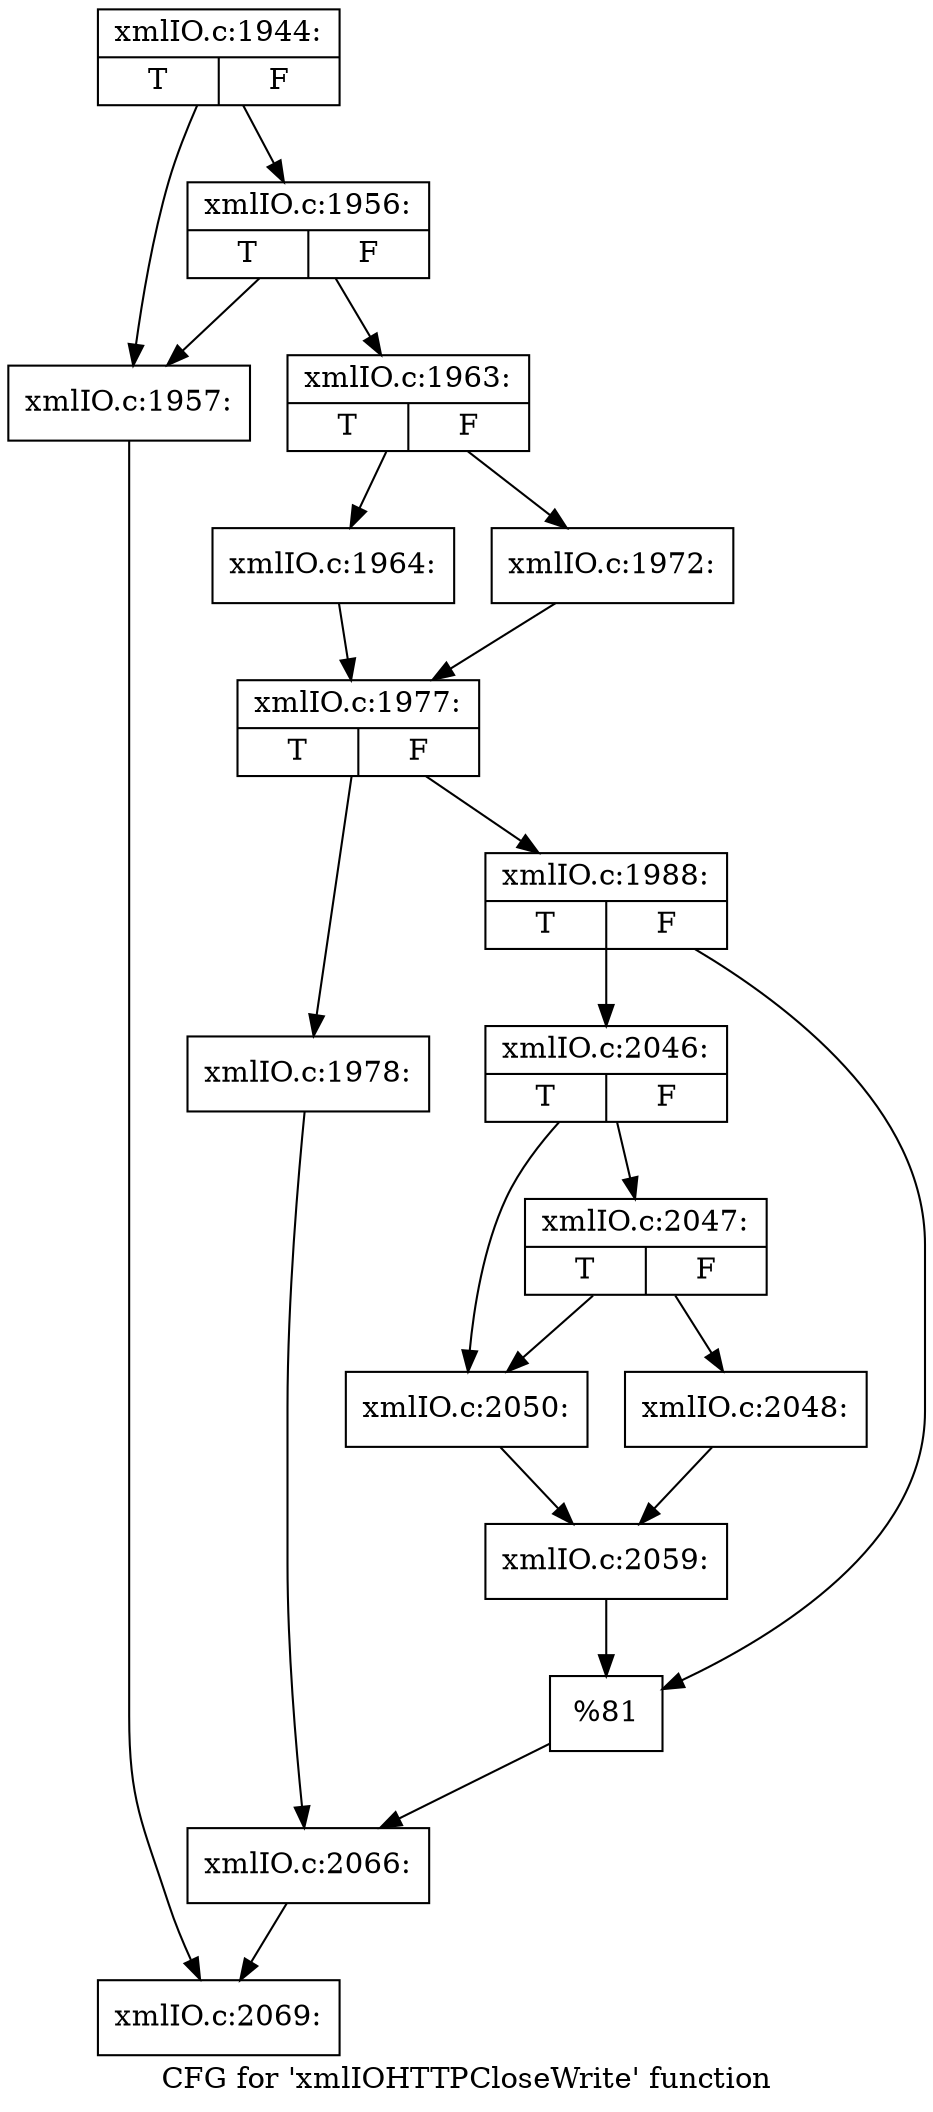 digraph "CFG for 'xmlIOHTTPCloseWrite' function" {
	label="CFG for 'xmlIOHTTPCloseWrite' function";

	Node0x55ed347b62e0 [shape=record,label="{xmlIO.c:1944:|{<s0>T|<s1>F}}"];
	Node0x55ed347b62e0 -> Node0x55ed346a02d0;
	Node0x55ed347b62e0 -> Node0x55ed346a0370;
	Node0x55ed346a0370 [shape=record,label="{xmlIO.c:1956:|{<s0>T|<s1>F}}"];
	Node0x55ed346a0370 -> Node0x55ed346a02d0;
	Node0x55ed346a0370 -> Node0x55ed346a0320;
	Node0x55ed346a02d0 [shape=record,label="{xmlIO.c:1957:}"];
	Node0x55ed346a02d0 -> Node0x55ed3469d2a0;
	Node0x55ed346a0320 [shape=record,label="{xmlIO.c:1963:|{<s0>T|<s1>F}}"];
	Node0x55ed346a0320 -> Node0x55ed346a0a90;
	Node0x55ed346a0320 -> Node0x55ed346a0b30;
	Node0x55ed346a0a90 [shape=record,label="{xmlIO.c:1964:}"];
	Node0x55ed346a0a90 -> Node0x55ed346a0ae0;
	Node0x55ed346a0b30 [shape=record,label="{xmlIO.c:1972:}"];
	Node0x55ed346a0b30 -> Node0x55ed346a0ae0;
	Node0x55ed346a0ae0 [shape=record,label="{xmlIO.c:1977:|{<s0>T|<s1>F}}"];
	Node0x55ed346a0ae0 -> Node0x55ed346a2980;
	Node0x55ed346a0ae0 -> Node0x55ed346a2a20;
	Node0x55ed346a2980 [shape=record,label="{xmlIO.c:1978:}"];
	Node0x55ed346a2980 -> Node0x55ed346a29d0;
	Node0x55ed346a2a20 [shape=record,label="{xmlIO.c:1988:|{<s0>T|<s1>F}}"];
	Node0x55ed346a2a20 -> Node0x55ed347b7770;
	Node0x55ed346a2a20 -> Node0x55ed347b77c0;
	Node0x55ed347b7770 [shape=record,label="{xmlIO.c:2046:|{<s0>T|<s1>F}}"];
	Node0x55ed347b7770 -> Node0x55ed347b7db0;
	Node0x55ed347b7770 -> Node0x55ed347b7d60;
	Node0x55ed347b7db0 [shape=record,label="{xmlIO.c:2047:|{<s0>T|<s1>F}}"];
	Node0x55ed347b7db0 -> Node0x55ed347b7cc0;
	Node0x55ed347b7db0 -> Node0x55ed347b7d60;
	Node0x55ed347b7cc0 [shape=record,label="{xmlIO.c:2048:}"];
	Node0x55ed347b7cc0 -> Node0x55ed347b7d10;
	Node0x55ed347b7d60 [shape=record,label="{xmlIO.c:2050:}"];
	Node0x55ed347b7d60 -> Node0x55ed347b7d10;
	Node0x55ed347b7d10 [shape=record,label="{xmlIO.c:2059:}"];
	Node0x55ed347b7d10 -> Node0x55ed347b77c0;
	Node0x55ed347b77c0 [shape=record,label="{%81}"];
	Node0x55ed347b77c0 -> Node0x55ed346a29d0;
	Node0x55ed346a29d0 [shape=record,label="{xmlIO.c:2066:}"];
	Node0x55ed346a29d0 -> Node0x55ed3469d2a0;
	Node0x55ed3469d2a0 [shape=record,label="{xmlIO.c:2069:}"];
}
